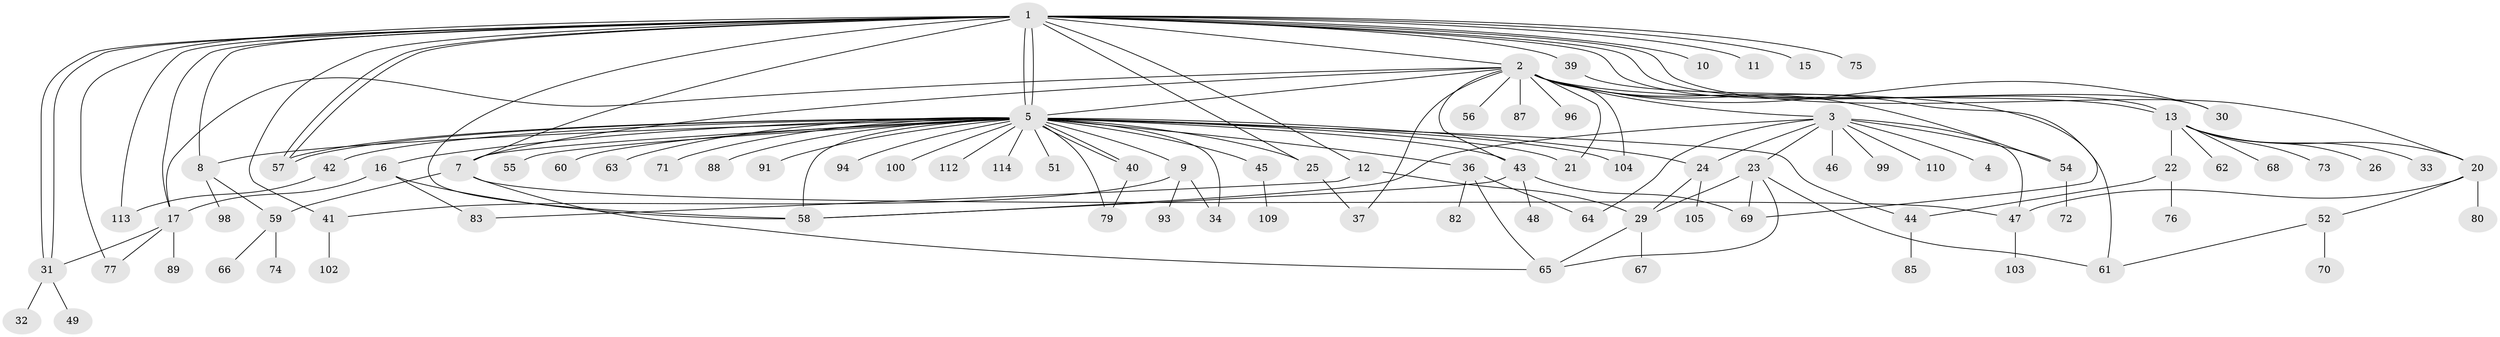 // Generated by graph-tools (version 1.1) at 2025/51/02/27/25 19:51:58]
// undirected, 91 vertices, 137 edges
graph export_dot {
graph [start="1"]
  node [color=gray90,style=filled];
  1 [super="+111"];
  2 [super="+6"];
  3 [super="+14"];
  4;
  5 [super="+35"];
  7;
  8 [super="+18"];
  9 [super="+27"];
  10;
  11;
  12 [super="+38"];
  13 [super="+19"];
  15;
  16 [super="+50"];
  17 [super="+101"];
  20 [super="+78"];
  21;
  22;
  23 [super="+28"];
  24 [super="+84"];
  25 [super="+53"];
  26;
  29 [super="+107"];
  30;
  31 [super="+90"];
  32;
  33;
  34;
  36 [super="+108"];
  37;
  39;
  40;
  41;
  42;
  43;
  44 [super="+95"];
  45;
  46;
  47 [super="+81"];
  48;
  49;
  51;
  52;
  54;
  55;
  56;
  57;
  58 [super="+97"];
  59;
  60;
  61;
  62;
  63;
  64 [super="+106"];
  65 [super="+92"];
  66;
  67;
  68;
  69 [super="+86"];
  70;
  71;
  72;
  73;
  74;
  75;
  76;
  77;
  79;
  80;
  82;
  83;
  85;
  87;
  88;
  89;
  91;
  93;
  94;
  96;
  98;
  99;
  100;
  102;
  103;
  104;
  105;
  109;
  110;
  112;
  113;
  114;
  1 -- 2;
  1 -- 5;
  1 -- 5;
  1 -- 10;
  1 -- 11;
  1 -- 12;
  1 -- 13;
  1 -- 15;
  1 -- 20;
  1 -- 25;
  1 -- 30;
  1 -- 31;
  1 -- 31;
  1 -- 39;
  1 -- 41;
  1 -- 57;
  1 -- 57;
  1 -- 75;
  1 -- 77;
  1 -- 17;
  1 -- 113;
  1 -- 7;
  1 -- 8;
  1 -- 58;
  2 -- 3;
  2 -- 5;
  2 -- 7;
  2 -- 17;
  2 -- 21;
  2 -- 30;
  2 -- 37;
  2 -- 54;
  2 -- 61;
  2 -- 104;
  2 -- 96;
  2 -- 87;
  2 -- 56;
  2 -- 43;
  2 -- 13;
  3 -- 4;
  3 -- 23;
  3 -- 24;
  3 -- 46;
  3 -- 47;
  3 -- 58;
  3 -- 110;
  3 -- 99;
  3 -- 54;
  3 -- 64;
  5 -- 7;
  5 -- 8;
  5 -- 9 [weight=2];
  5 -- 16;
  5 -- 21;
  5 -- 24;
  5 -- 34;
  5 -- 40;
  5 -- 40;
  5 -- 43;
  5 -- 51 [weight=2];
  5 -- 55;
  5 -- 57;
  5 -- 57;
  5 -- 58 [weight=2];
  5 -- 63;
  5 -- 71;
  5 -- 79;
  5 -- 94;
  5 -- 100;
  5 -- 112;
  5 -- 114;
  5 -- 25;
  5 -- 36 [weight=2];
  5 -- 104;
  5 -- 42;
  5 -- 45;
  5 -- 88;
  5 -- 91;
  5 -- 60;
  5 -- 44;
  7 -- 47;
  7 -- 59;
  7 -- 65;
  8 -- 59;
  8 -- 98;
  9 -- 34;
  9 -- 93;
  9 -- 41;
  12 -- 29;
  12 -- 83;
  13 -- 22 [weight=2];
  13 -- 26;
  13 -- 33;
  13 -- 62;
  13 -- 68;
  13 -- 73;
  13 -- 20;
  16 -- 83;
  16 -- 58;
  16 -- 17;
  17 -- 89;
  17 -- 77;
  17 -- 31;
  20 -- 47;
  20 -- 52;
  20 -- 80;
  22 -- 44;
  22 -- 76;
  23 -- 29;
  23 -- 61;
  23 -- 69;
  23 -- 65;
  24 -- 29;
  24 -- 105;
  25 -- 37;
  29 -- 67;
  29 -- 65;
  31 -- 32;
  31 -- 49;
  36 -- 64;
  36 -- 65;
  36 -- 82;
  39 -- 69;
  40 -- 79;
  41 -- 102;
  42 -- 113;
  43 -- 48;
  43 -- 58;
  43 -- 69;
  44 -- 85;
  45 -- 109;
  47 -- 103;
  52 -- 61;
  52 -- 70;
  54 -- 72;
  59 -- 66;
  59 -- 74;
}
